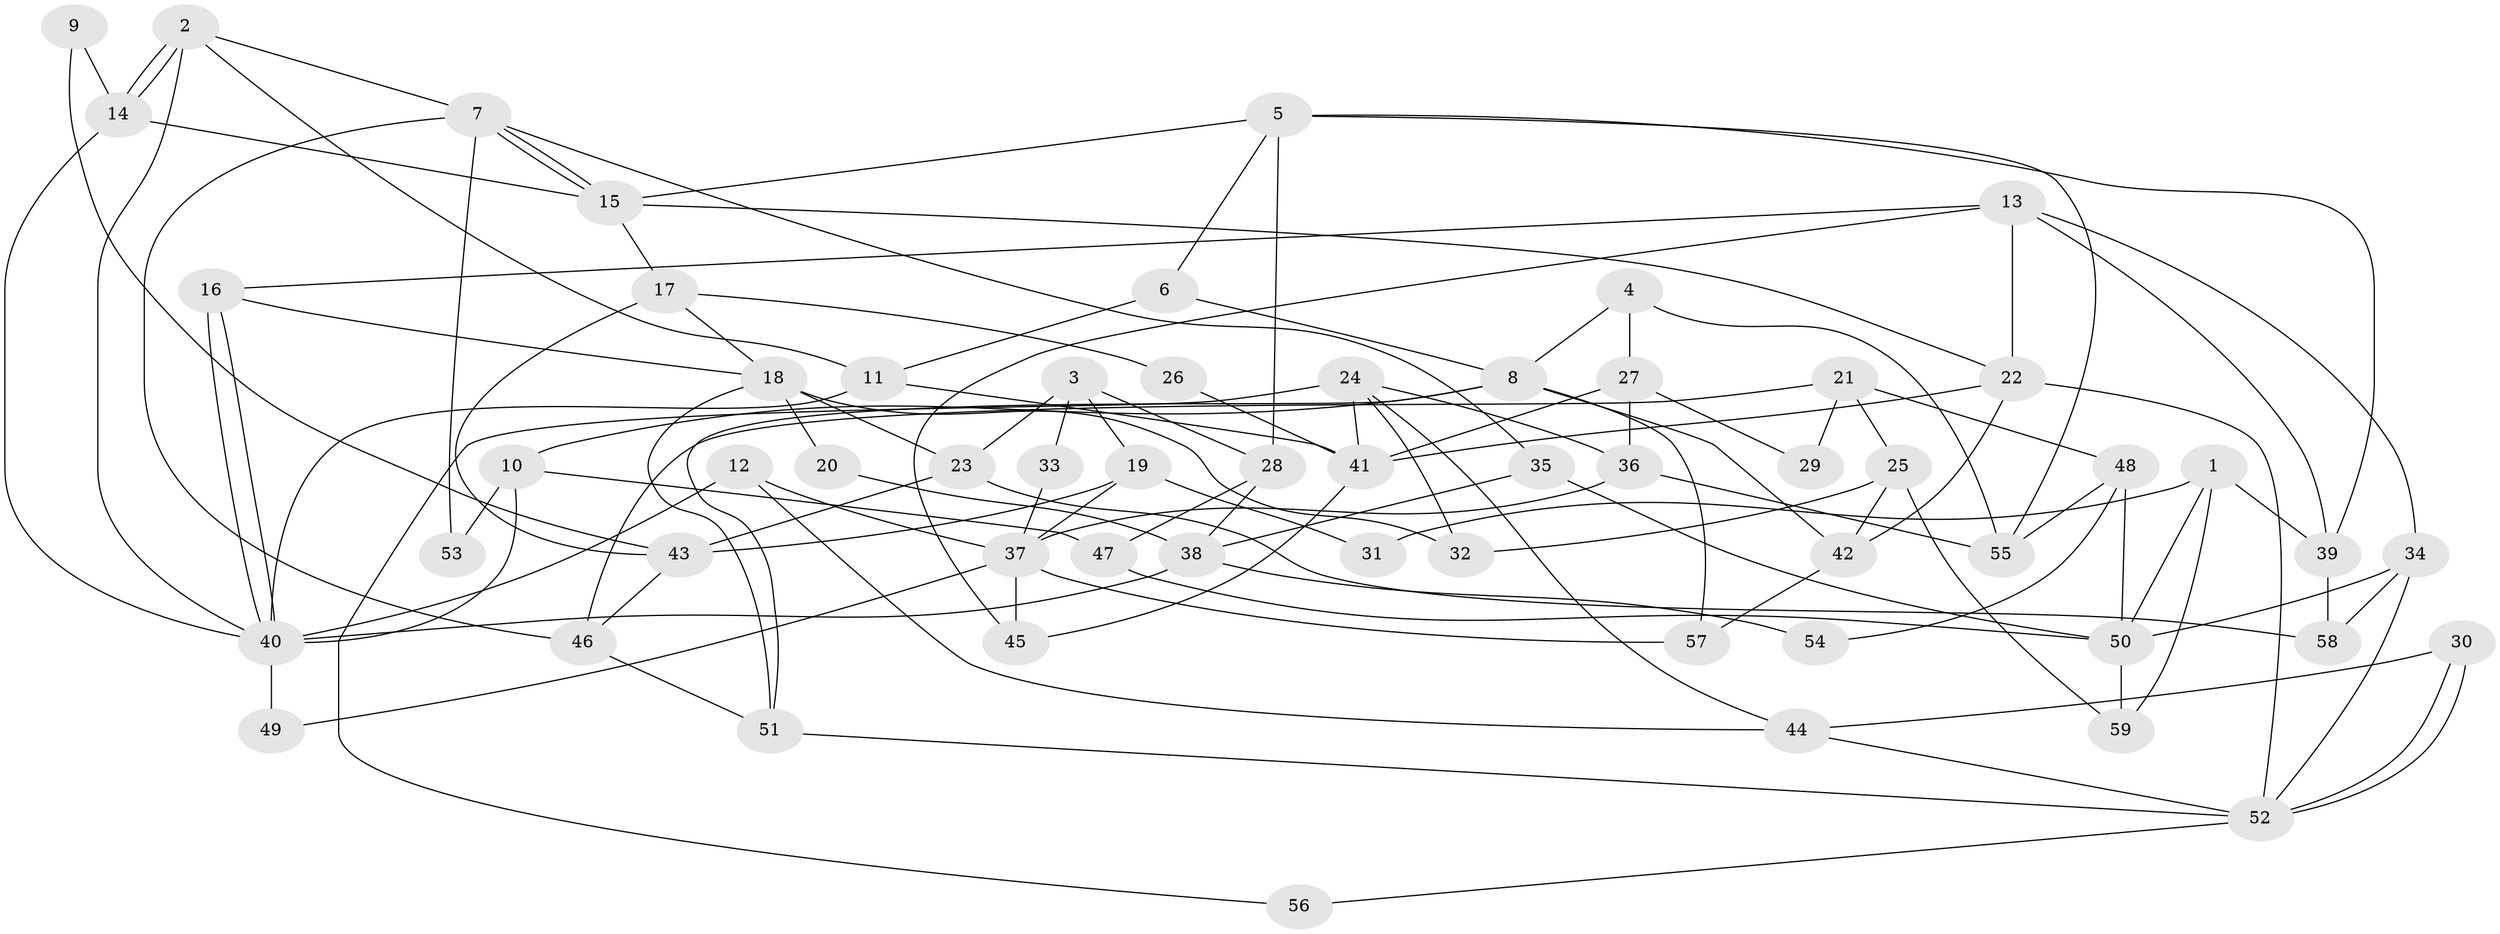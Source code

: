 // coarse degree distribution, {6: 0.11764705882352941, 3: 0.29411764705882354, 2: 0.23529411764705882, 1: 0.058823529411764705, 5: 0.058823529411764705, 4: 0.11764705882352941, 8: 0.058823529411764705, 11: 0.058823529411764705}
// Generated by graph-tools (version 1.1) at 2025/52/03/04/25 21:52:44]
// undirected, 59 vertices, 118 edges
graph export_dot {
graph [start="1"]
  node [color=gray90,style=filled];
  1;
  2;
  3;
  4;
  5;
  6;
  7;
  8;
  9;
  10;
  11;
  12;
  13;
  14;
  15;
  16;
  17;
  18;
  19;
  20;
  21;
  22;
  23;
  24;
  25;
  26;
  27;
  28;
  29;
  30;
  31;
  32;
  33;
  34;
  35;
  36;
  37;
  38;
  39;
  40;
  41;
  42;
  43;
  44;
  45;
  46;
  47;
  48;
  49;
  50;
  51;
  52;
  53;
  54;
  55;
  56;
  57;
  58;
  59;
  1 -- 39;
  1 -- 59;
  1 -- 31;
  1 -- 50;
  2 -- 40;
  2 -- 14;
  2 -- 14;
  2 -- 7;
  2 -- 11;
  3 -- 19;
  3 -- 23;
  3 -- 28;
  3 -- 33;
  4 -- 8;
  4 -- 55;
  4 -- 27;
  5 -- 15;
  5 -- 28;
  5 -- 6;
  5 -- 39;
  5 -- 55;
  6 -- 11;
  6 -- 8;
  7 -- 15;
  7 -- 15;
  7 -- 35;
  7 -- 46;
  7 -- 53;
  8 -- 42;
  8 -- 10;
  8 -- 51;
  8 -- 57;
  9 -- 14;
  9 -- 43;
  10 -- 40;
  10 -- 47;
  10 -- 53;
  11 -- 40;
  11 -- 41;
  12 -- 44;
  12 -- 40;
  12 -- 37;
  13 -- 45;
  13 -- 16;
  13 -- 22;
  13 -- 34;
  13 -- 39;
  14 -- 15;
  14 -- 40;
  15 -- 22;
  15 -- 17;
  16 -- 18;
  16 -- 40;
  16 -- 40;
  17 -- 18;
  17 -- 26;
  17 -- 43;
  18 -- 51;
  18 -- 23;
  18 -- 20;
  18 -- 32;
  19 -- 43;
  19 -- 37;
  19 -- 31;
  20 -- 38;
  21 -- 46;
  21 -- 48;
  21 -- 25;
  21 -- 29;
  22 -- 52;
  22 -- 41;
  22 -- 42;
  23 -- 58;
  23 -- 43;
  24 -- 41;
  24 -- 32;
  24 -- 36;
  24 -- 44;
  24 -- 56;
  25 -- 42;
  25 -- 32;
  25 -- 59;
  26 -- 41;
  27 -- 41;
  27 -- 29;
  27 -- 36;
  28 -- 38;
  28 -- 47;
  30 -- 44;
  30 -- 52;
  30 -- 52;
  33 -- 37;
  34 -- 50;
  34 -- 52;
  34 -- 58;
  35 -- 50;
  35 -- 38;
  36 -- 37;
  36 -- 55;
  37 -- 45;
  37 -- 49;
  37 -- 57;
  38 -- 40;
  38 -- 54;
  39 -- 58;
  40 -- 49;
  41 -- 45;
  42 -- 57;
  43 -- 46;
  44 -- 52;
  46 -- 51;
  47 -- 50;
  48 -- 50;
  48 -- 55;
  48 -- 54;
  50 -- 59;
  51 -- 52;
  52 -- 56;
}
